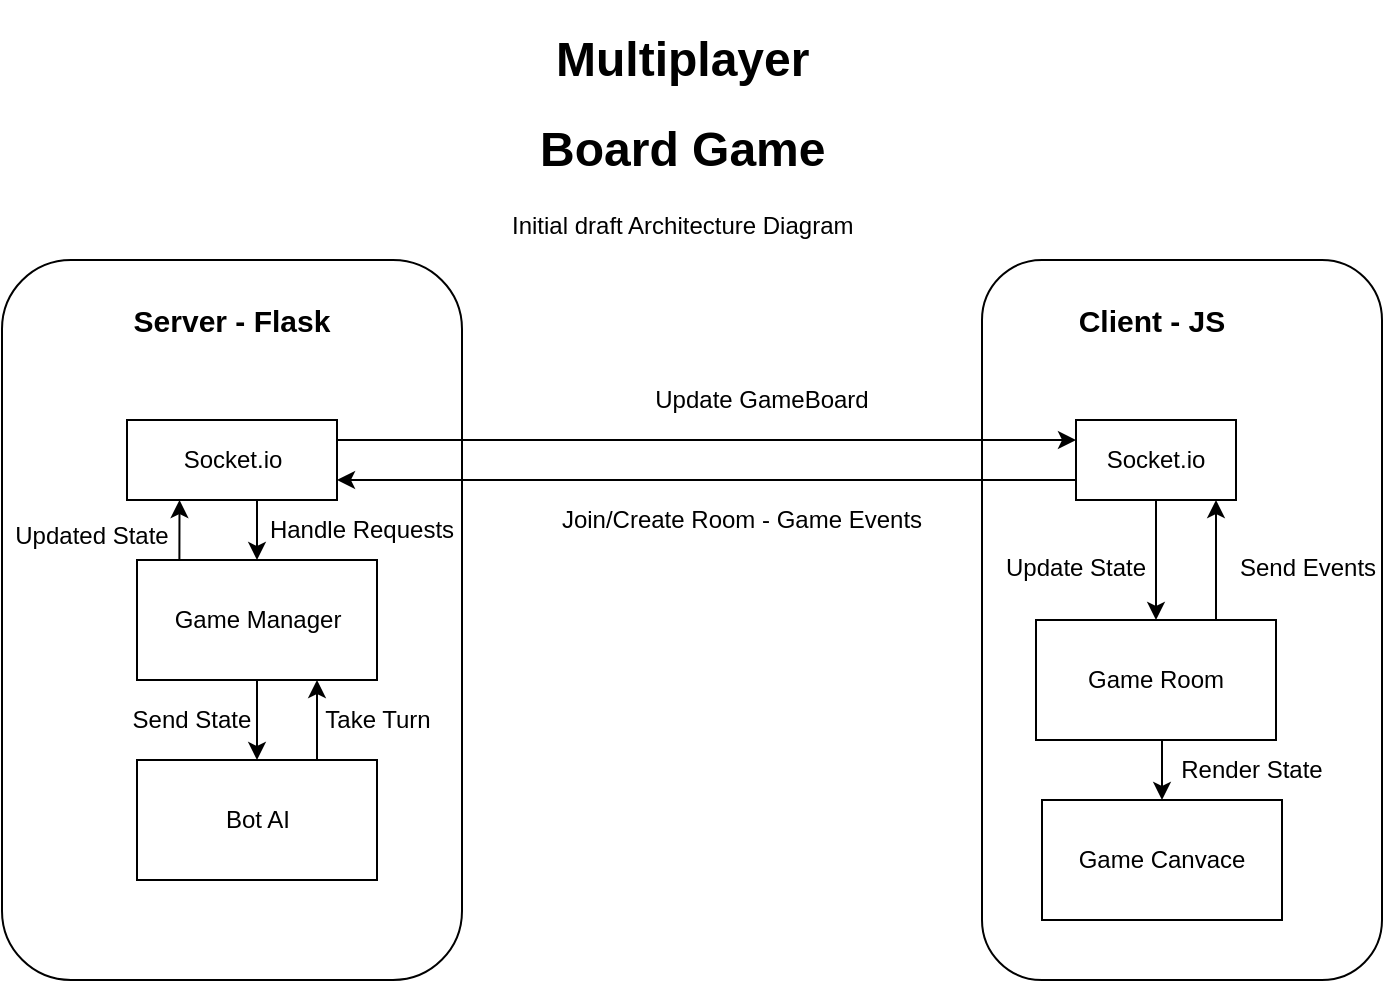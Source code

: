 <mxfile userAgent="Mozilla/5.0 (Windows NT 10.0; Win64; x64; rv:63.0) Gecko/20100101 Firefox/63.0" version="9.4.6" editor="www.draw.io" type="trello"><diagram id="fbe28beb-c7df-186b-4b97-a99ccaff80a3" name="Page-1"><mxGraphModel dx="1402" dy="733" grid="1" gridSize="10" guides="1" tooltips="1" connect="1" arrows="1" fold="1" page="1" pageScale="1" pageWidth="827" pageHeight="1169" background="#ffffff" math="0" shadow="0"><root><mxCell id="0"/><mxCell id="1" parent="0"/><mxCell id="2" value="" style="rounded=1;whiteSpace=wrap;html=1;" parent="1" vertex="1"><mxGeometry x="65" y="240" width="230" height="360" as="geometry"/></mxCell><mxCell id="3" value="" style="rounded=1;whiteSpace=wrap;html=1;" parent="1" vertex="1"><mxGeometry x="555" y="240" width="200" height="360" as="geometry"/></mxCell><mxCell id="4" value="&lt;font style=&quot;font-size: 15px&quot;&gt;&lt;b&gt;Server - Flask&lt;/b&gt;&lt;/font&gt;" style="text;html=1;strokeColor=none;fillColor=none;align=center;verticalAlign=middle;whiteSpace=wrap;rounded=0;" parent="1" vertex="1"><mxGeometry x="95" y="260" width="170" height="20" as="geometry"/></mxCell><mxCell id="5" value="&lt;font style=&quot;font-size: 15px&quot;&gt;&lt;b&gt;Client - JS&lt;/b&gt;&lt;/font&gt;" style="text;html=1;strokeColor=none;fillColor=none;align=center;verticalAlign=middle;whiteSpace=wrap;rounded=0;" parent="1" vertex="1"><mxGeometry x="555" y="260" width="170" height="20" as="geometry"/></mxCell><mxCell id="6" style="edgeStyle=orthogonalEdgeStyle;rounded=0;html=1;exitX=0.5;exitY=1;entryX=0.5;entryY=0;jettySize=auto;orthogonalLoop=1;" parent="1" source="7" target="20" edge="1"><mxGeometry relative="1" as="geometry"/></mxCell><mxCell id="7" value="Socket.io" style="rounded=0;whiteSpace=wrap;html=1;" parent="1" vertex="1"><mxGeometry x="127.5" y="320" width="105" height="40" as="geometry"/></mxCell><mxCell id="8" style="edgeStyle=orthogonalEdgeStyle;rounded=0;html=1;exitX=0;exitY=0.75;entryX=1;entryY=0.75;jettySize=auto;orthogonalLoop=1;" parent="1" source="10" target="7" edge="1"><mxGeometry relative="1" as="geometry"/></mxCell><mxCell id="9" style="edgeStyle=orthogonalEdgeStyle;rounded=0;html=1;exitX=0.5;exitY=1;jettySize=auto;orthogonalLoop=1;" parent="1" source="10" target="16" edge="1"><mxGeometry relative="1" as="geometry"/></mxCell><mxCell id="10" value="Socket.io" style="rounded=0;whiteSpace=wrap;html=1;" parent="1" vertex="1"><mxGeometry x="602" y="320" width="80" height="40" as="geometry"/></mxCell><mxCell id="11" value="Update GameBoard" style="text;html=1;strokeColor=none;fillColor=none;align=center;verticalAlign=middle;whiteSpace=wrap;rounded=0;" parent="1" vertex="1"><mxGeometry x="355" y="300" width="180" height="20" as="geometry"/></mxCell><mxCell id="12" style="edgeStyle=orthogonalEdgeStyle;rounded=0;html=1;exitX=1;exitY=0.25;jettySize=auto;orthogonalLoop=1;entryX=0;entryY=0.25;" parent="1" source="7" target="10" edge="1"><mxGeometry relative="1" as="geometry"><mxPoint x="270" y="330" as="sourcePoint"/><mxPoint x="595" y="330" as="targetPoint"/></mxGeometry></mxCell><mxCell id="13" value="Join/Create Room - Game Events" style="text;html=1;strokeColor=none;fillColor=none;align=center;verticalAlign=middle;whiteSpace=wrap;rounded=0;" parent="1" vertex="1"><mxGeometry x="335" y="360" width="200" height="20" as="geometry"/></mxCell><mxCell id="14" style="edgeStyle=orthogonalEdgeStyle;rounded=0;html=1;exitX=0.75;exitY=0;entryX=0.875;entryY=1;entryPerimeter=0;jettySize=auto;orthogonalLoop=1;" parent="1" source="16" target="10" edge="1"><mxGeometry relative="1" as="geometry"/></mxCell><mxCell id="15" style="edgeStyle=orthogonalEdgeStyle;rounded=0;html=1;exitX=0.5;exitY=1;entryX=0.5;entryY=0;jettySize=auto;orthogonalLoop=1;" parent="1" source="16" target="26" edge="1"><mxGeometry relative="1" as="geometry"/></mxCell><mxCell id="16" value="Game Room" style="rounded=0;whiteSpace=wrap;html=1;" parent="1" vertex="1"><mxGeometry x="582" y="420" width="120" height="60" as="geometry"/></mxCell><mxCell id="17" value="&lt;div&gt;Update State&lt;/div&gt;&lt;div&gt;&lt;br&gt;&lt;/div&gt;" style="text;html=1;" parent="1" vertex="1"><mxGeometry x="565" y="380" width="100" height="40" as="geometry"/></mxCell><mxCell id="18" style="edgeStyle=orthogonalEdgeStyle;rounded=0;html=1;exitX=0.25;exitY=0;entryX=0.25;entryY=1;jettySize=auto;orthogonalLoop=1;" parent="1" source="20" target="7" edge="1"><mxGeometry relative="1" as="geometry"/></mxCell><mxCell id="19" style="edgeStyle=orthogonalEdgeStyle;rounded=0;html=1;exitX=0.5;exitY=1;jettySize=auto;orthogonalLoop=1;" parent="1" source="20" target="22" edge="1"><mxGeometry relative="1" as="geometry"/></mxCell><mxCell id="20" value="Game Manager" style="rounded=0;whiteSpace=wrap;html=1;" parent="1" vertex="1"><mxGeometry x="132.5" y="390" width="120" height="60" as="geometry"/></mxCell><mxCell id="21" style="edgeStyle=orthogonalEdgeStyle;rounded=0;html=1;exitX=0.75;exitY=0;entryX=0.75;entryY=1;jettySize=auto;orthogonalLoop=1;" parent="1" source="22" target="20" edge="1"><mxGeometry relative="1" as="geometry"/></mxCell><mxCell id="22" value="Bot AI" style="rounded=0;whiteSpace=wrap;html=1;" parent="1" vertex="1"><mxGeometry x="132.5" y="490" width="120" height="60" as="geometry"/></mxCell><mxCell id="23" style="edgeStyle=orthogonalEdgeStyle;rounded=0;html=1;exitX=0.5;exitY=1;jettySize=auto;orthogonalLoop=1;" parent="1" source="3" target="3" edge="1"><mxGeometry relative="1" as="geometry"/></mxCell><mxCell id="24" value="&lt;h1 align=&quot;center&quot;&gt;Multiplayer &lt;br&gt;&lt;/h1&gt;&lt;h1 align=&quot;center&quot;&gt;Board Game&lt;br&gt;&lt;/h1&gt;&lt;p align=&quot;center&quot;&gt;Initial draft Architecture Diagram&lt;br&gt;&lt;/p&gt;" style="text;html=1;strokeColor=none;fillColor=none;spacing=5;spacingTop=-20;whiteSpace=wrap;overflow=hidden;rounded=0;" parent="1" vertex="1"><mxGeometry x="315" y="120" width="220" height="120" as="geometry"/></mxCell><mxCell id="25" value="Send Events" style="text;html=1;" parent="1" vertex="1"><mxGeometry x="682" y="380" width="80" height="20" as="geometry"/></mxCell><mxCell id="26" value="Game Canvace" style="rounded=0;whiteSpace=wrap;html=1;" parent="1" vertex="1"><mxGeometry x="585" y="510" width="120" height="60" as="geometry"/></mxCell><mxCell id="27" value="Render State" style="text;html=1;strokeColor=none;fillColor=none;align=center;verticalAlign=middle;whiteSpace=wrap;rounded=0;" parent="1" vertex="1"><mxGeometry x="645" y="485" width="90" height="20" as="geometry"/></mxCell><mxCell id="28" value="Handle Requests" style="text;html=1;strokeColor=none;fillColor=none;align=center;verticalAlign=middle;whiteSpace=wrap;rounded=0;" parent="1" vertex="1"><mxGeometry x="180" y="365" width="130" height="20" as="geometry"/></mxCell><mxCell id="29" value="Take Turn" style="text;html=1;strokeColor=none;fillColor=none;align=center;verticalAlign=middle;whiteSpace=wrap;rounded=0;" parent="1" vertex="1"><mxGeometry x="202.5" y="460" width="100" height="20" as="geometry"/></mxCell><mxCell id="30" value="&lt;div&gt;Updated State&lt;/div&gt;&lt;div&gt;&lt;br&gt;&lt;/div&gt;" style="text;html=1;strokeColor=none;fillColor=none;align=center;verticalAlign=middle;whiteSpace=wrap;rounded=0;" parent="1" vertex="1"><mxGeometry x="65" y="375" width="90" height="20" as="geometry"/></mxCell><mxCell id="31" value="Send State" style="text;html=1;strokeColor=none;fillColor=none;align=center;verticalAlign=middle;whiteSpace=wrap;rounded=0;" parent="1" vertex="1"><mxGeometry x="110" y="460" width="100" height="20" as="geometry"/></mxCell></root></mxGraphModel></diagram></mxfile>